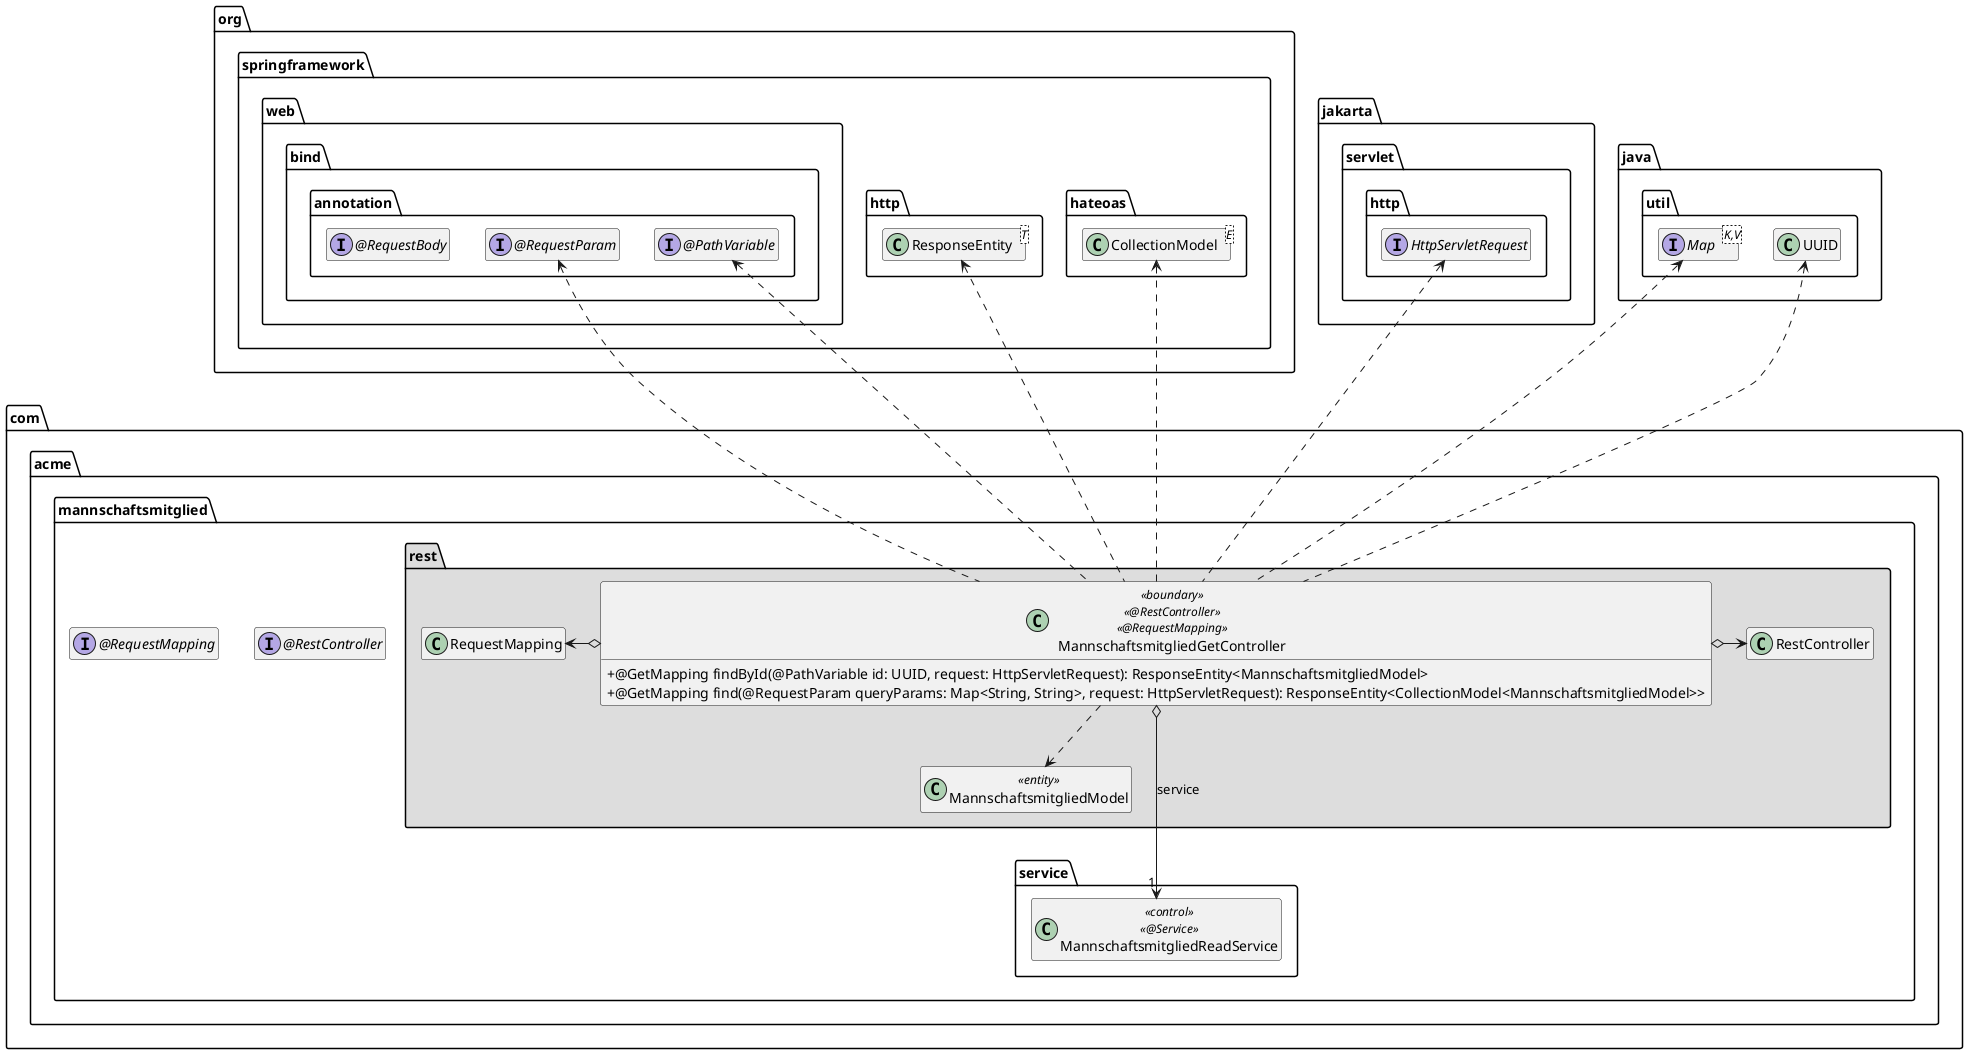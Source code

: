 ' Copyright (C) 2019 - present Juergen Zimmermann, Hochschule Karlsruhe
'
' This program is free software: you can redistribute it and/or modify
' it under the terms of the GNU General Public License as published by
' the Free Software Foundation, either version 3 of the License, or
' (at your option) any later version.
'
' This program is distributed in the hope that it will be useful,
' but WITHOUT ANY WARRANTY; without even the implied warranty of
' MERCHANTABILITY or FITNESS FOR A PARTICULAR PURPOSE.  See the
' GNU General Public License for more details.
'
' You should have received a copy of the GNU General Public License
' along with this program.  If not, see <https://www.gnu.org/licenses/>.
@startuml MannschaftsmitgliedGetController

skinparam classAttributeIconSize 0

package org.springframework {
    package web.bind.annotation {
        interface "@PathVariable" as PathVariable

        interface "@RequestParam" as RequestParam

        interface "@RequestBody" as RequestBody
    }

    package http {
        class ResponseEntity<T>
    }
    package hateoas {
        class CollectionModel<E>
    }
}

package jakarta.servlet.http {
    interface HttpServletRequest
}

package java.util {
    interface Map<K,V>
    class UUID
}

package com.acme.mannschaftsmitglied {
    package service {
        class MannschaftsmitgliedReadService << control >> << @Service >>
    }

    package rest #DDDDDD {
        class MannschaftsmitgliedModel <<entity>>

        class MannschaftsmitgliedGetController << boundary >> << @RestController >> << @RequestMapping >> {
            + @GetMapping findById(@PathVariable id: UUID, request: HttpServletRequest): ResponseEntity<MannschaftsmitgliedModel>
            + @GetMapping find(@RequestParam queryParams: Map<String, String>, request: HttpServletRequest): ResponseEntity<CollectionModel<MannschaftsmitgliedModel>>
        }

        MannschaftsmitgliedGetController o-right-> "1" MannschaftsmitgliedReadService : service
        MannschaftsmitgliedGetController ..> MannschaftsmitgliedModel


        MannschaftsmitgliedGetController .up.> ResponseEntity
        MannschaftsmitgliedGetController .up.> CollectionModel
        MannschaftsmitgliedGetController .up.> HttpServletRequest
        MannschaftsmitgliedGetController .up.> PathVariable
        MannschaftsmitgliedGetController .up.> RequestParam

        MannschaftsmitgliedGetController o-right-> RestController
        MannschaftsmitgliedGetController o-left-> RequestMapping
        MannschaftsmitgliedGetController .up.> UUID
        MannschaftsmitgliedGetController .up.> Map

        MannschaftsmitgliedModel .[hidden].> MannschaftsmitgliedReadService
    }
    interface "@RestController" as RestController
    interface "@RequestMapping" as RequestMapping
}

hide empty members


@enduml
